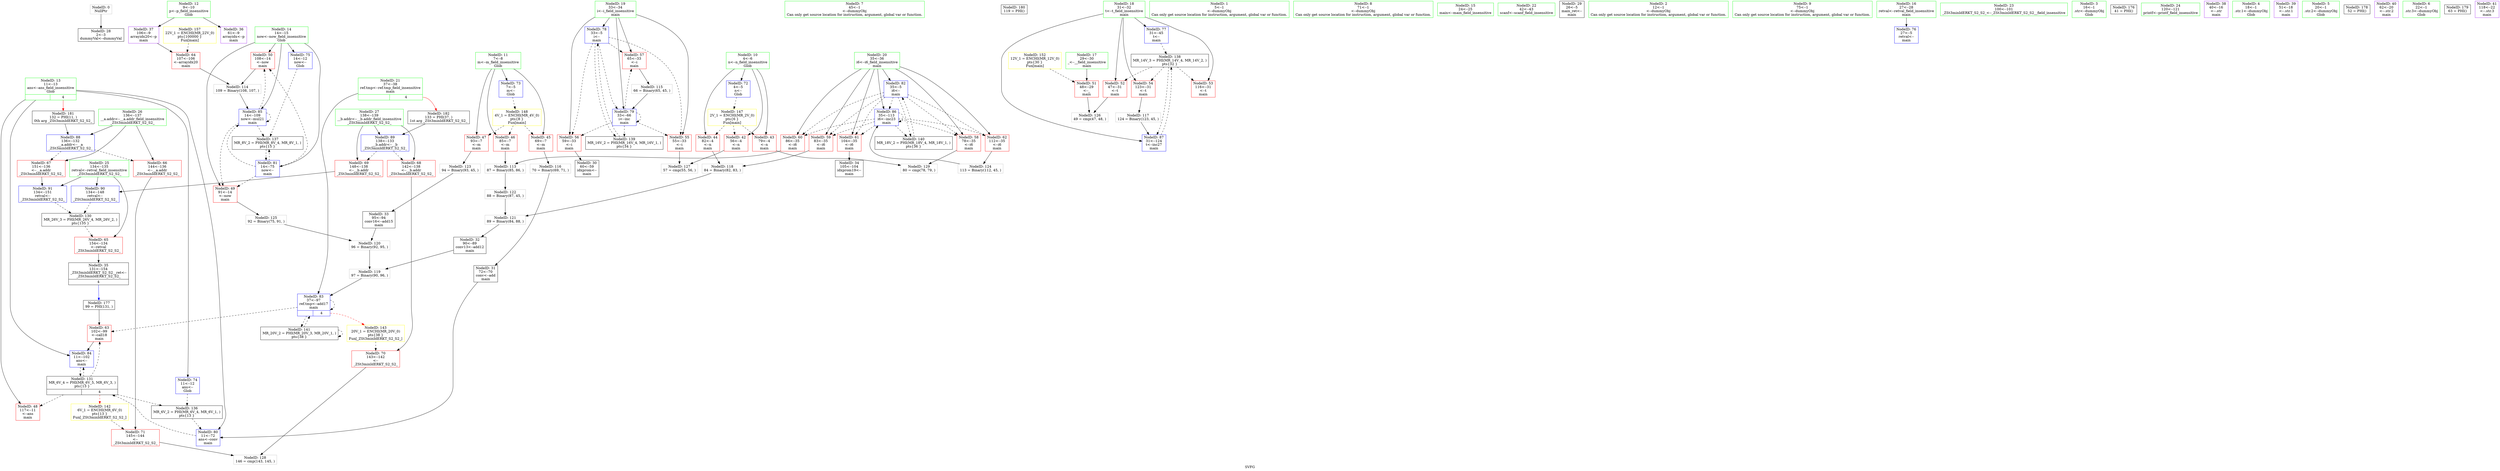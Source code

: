 digraph "SVFG" {
	label="SVFG";

	Node0x555f01f8e6f0 [shape=record,color=grey,label="{NodeID: 0\nNullPtr}"];
	Node0x555f01f8e6f0 -> Node0x555f01fa4cb0[style=solid];
	Node0x555f01fa9020 [shape=record,color=blue,label="{NodeID: 90\n134\<--148\nretval\<--\n_ZSt3minIdERKT_S2_S2_\n}"];
	Node0x555f01fa9020 -> Node0x555f01fb16b0[style=dashed];
	Node0x555f01fa3ad0 [shape=record,color=green,label="{NodeID: 7\n45\<--1\n\<--dummyObj\nCan only get source location for instruction, argument, global var or function.}"];
	Node0x555f01fbf9f0 [shape=record,color=black,label="{NodeID: 180\n119 = PHI()\n}"];
	Node0x555f01fa4060 [shape=record,color=green,label="{NodeID: 14\n14\<--15\nnow\<--now_field_insensitive\nGlob }"];
	Node0x555f01fa4060 -> Node0x555f01fa6e10[style=solid];
	Node0x555f01fa4060 -> Node0x555f01fa6ee0[style=solid];
	Node0x555f01fa4060 -> Node0x555f01fa83c0[style=solid];
	Node0x555f01fa4060 -> Node0x555f01fa88d0[style=solid];
	Node0x555f01fa4060 -> Node0x555f01fa8c10[style=solid];
	Node0x555f01fa4670 [shape=record,color=green,label="{NodeID: 21\n37\<--38\nref.tmp\<--ref.tmp_field_insensitive\nmain\n|{|<s1>4}}"];
	Node0x555f01fa4670 -> Node0x555f01fa8a70[style=solid];
	Node0x555f01fa4670:s1 -> Node0x555f01fc0390[style=solid,color=red];
	Node0x555f01fa4cb0 [shape=record,color=black,label="{NodeID: 28\n2\<--3\ndummyVal\<--dummyVal\n}"];
	Node0x555f01fab5a0 [shape=record,color=grey,label="{NodeID: 118\n84 = Binary(82, 83, )\n}"];
	Node0x555f01fab5a0 -> Node0x555f01faba20[style=solid];
	Node0x555f01fa5290 [shape=record,color=black,label="{NodeID: 35\n131\<--154\n_ZSt3minIdERKT_S2_S2__ret\<--\n_ZSt3minIdERKT_S2_S2_\n|{<s0>4}}"];
	Node0x555f01fa5290:s0 -> Node0x555f01fbf630[style=solid,color=blue];
	Node0x555f01fac020 [shape=record,color=grey,label="{NodeID: 125\n92 = Binary(75, 91, )\n}"];
	Node0x555f01fac020 -> Node0x555f01fab8a0[style=solid];
	Node0x555f01fa5840 [shape=record,color=red,label="{NodeID: 42\n56\<--4\n\<--n\nmain\n}"];
	Node0x555f01fa5840 -> Node0x555f01fac320[style=solid];
	Node0x555f01fa6e10 [shape=record,color=red,label="{NodeID: 49\n91\<--14\n\<--now\nmain\n}"];
	Node0x555f01fa6e10 -> Node0x555f01fac020[style=solid];
	Node0x555f01fb43b0 [shape=record,color=black,label="{NodeID: 139\nMR_16V_2 = PHI(MR_16V_4, MR_16V_1, )\npts\{34 \}\n}"];
	Node0x555f01fb43b0 -> Node0x555f01fa8660[style=dashed];
	Node0x555f01fa73c0 [shape=record,color=red,label="{NodeID: 56\n59\<--33\n\<--i\nmain\n}"];
	Node0x555f01fa73c0 -> Node0x555f01fa4e80[style=solid];
	Node0x555f01fa7970 [shape=record,color=red,label="{NodeID: 63\n102\<--99\n\<--call18\nmain\n}"];
	Node0x555f01fa7970 -> Node0x555f01fa8b40[style=solid];
	Node0x555f01fa7f20 [shape=record,color=red,label="{NodeID: 70\n143\<--142\n\<--\n_ZSt3minIdERKT_S2_S2_\n}"];
	Node0x555f01fa7f20 -> Node0x555f01fac4a0[style=solid];
	Node0x555f01fa8590 [shape=record,color=blue,label="{NodeID: 77\n31\<--45\nt\<--\nmain\n}"];
	Node0x555f01fa8590 -> Node0x555f01fb3eb0[style=dashed];
	Node0x555f01fa8b40 [shape=record,color=blue,label="{NodeID: 84\n11\<--102\nans\<--\nmain\n}"];
	Node0x555f01fa8b40 -> Node0x555f01fb1bb0[style=dashed];
	Node0x555f01f8d5b0 [shape=record,color=green,label="{NodeID: 1\n5\<--1\n\<--dummyObj\nCan only get source location for instruction, argument, global var or function.}"];
	Node0x555f01fa90f0 [shape=record,color=blue,label="{NodeID: 91\n134\<--151\nretval\<--\n_ZSt3minIdERKT_S2_S2_\n}"];
	Node0x555f01fa90f0 -> Node0x555f01fb16b0[style=dashed];
	Node0x555f01fa3b60 [shape=record,color=green,label="{NodeID: 8\n71\<--1\n\<--dummyObj\nCan only get source location for instruction, argument, global var or function.}"];
	Node0x555f01fc01a0 [shape=record,color=black,label="{NodeID: 181\n132 = PHI(11, )\n0th arg _ZSt3minIdERKT_S2_S2_ }"];
	Node0x555f01fc01a0 -> Node0x555f01fa8e80[style=solid];
	Node0x555f01fa4160 [shape=record,color=green,label="{NodeID: 15\n24\<--25\nmain\<--main_field_insensitive\n}"];
	Node0x555f01fa4740 [shape=record,color=green,label="{NodeID: 22\n42\<--43\nscanf\<--scanf_field_insensitive\n}"];
	Node0x555f01fa4db0 [shape=record,color=black,label="{NodeID: 29\n26\<--5\nmain_ret\<--\nmain\n}"];
	Node0x555f01fab720 [shape=record,color=grey,label="{NodeID: 119\n97 = Binary(90, 96, )\n}"];
	Node0x555f01fab720 -> Node0x555f01fa8a70[style=solid];
	Node0x555f01fa5360 [shape=record,color=purple,label="{NodeID: 36\n61\<--9\narrayidx\<--p\nmain\n}"];
	Node0x555f01fac1a0 [shape=record,color=grey,label="{NodeID: 126\n49 = cmp(47, 48, )\n}"];
	Node0x555f01fa5910 [shape=record,color=red,label="{NodeID: 43\n79\<--4\n\<--n\nmain\n}"];
	Node0x555f01fa5910 -> Node0x555f01fac620[style=solid];
	Node0x555f01fa6ee0 [shape=record,color=red,label="{NodeID: 50\n108\<--14\n\<--now\nmain\n}"];
	Node0x555f01fa6ee0 -> Node0x555f01faafa0[style=solid];
	Node0x555f01fb48b0 [shape=record,color=black,label="{NodeID: 140\nMR_18V_2 = PHI(MR_18V_4, MR_18V_1, )\npts\{36 \}\n}"];
	Node0x555f01fb48b0 -> Node0x555f01fa89a0[style=dashed];
	Node0x555f01fa7490 [shape=record,color=red,label="{NodeID: 57\n65\<--33\n\<--i\nmain\n}"];
	Node0x555f01fa7490 -> Node0x555f01fab120[style=solid];
	Node0x555f01fb6150 [shape=record,color=yellow,style=double,label="{NodeID: 147\n2V_1 = ENCHI(MR_2V_0)\npts\{6 \}\nFun[main]}"];
	Node0x555f01fb6150 -> Node0x555f01fa5840[style=dashed];
	Node0x555f01fb6150 -> Node0x555f01fa5910[style=dashed];
	Node0x555f01fb6150 -> Node0x555f01fa59e0[style=dashed];
	Node0x555f01fa7a40 [shape=record,color=red,label="{NodeID: 64\n107\<--106\n\<--arrayidx20\nmain\n}"];
	Node0x555f01fa7a40 -> Node0x555f01faafa0[style=solid];
	Node0x555f01fa7ff0 [shape=record,color=red,label="{NodeID: 71\n145\<--144\n\<--\n_ZSt3minIdERKT_S2_S2_\n}"];
	Node0x555f01fa7ff0 -> Node0x555f01fac4a0[style=solid];
	Node0x555f01fa8660 [shape=record,color=blue,label="{NodeID: 78\n33\<--5\ni\<--\nmain\n}"];
	Node0x555f01fa8660 -> Node0x555f01fa72f0[style=dashed];
	Node0x555f01fa8660 -> Node0x555f01fa73c0[style=dashed];
	Node0x555f01fa8660 -> Node0x555f01fa7490[style=dashed];
	Node0x555f01fa8660 -> Node0x555f01fa8730[style=dashed];
	Node0x555f01fa8660 -> Node0x555f01fb43b0[style=dashed];
	Node0x555f01fa8c10 [shape=record,color=blue,label="{NodeID: 85\n14\<--109\nnow\<--mul21\nmain\n}"];
	Node0x555f01fa8c10 -> Node0x555f01fa6e10[style=dashed];
	Node0x555f01fa8c10 -> Node0x555f01fa6ee0[style=dashed];
	Node0x555f01fa8c10 -> Node0x555f01fa8c10[style=dashed];
	Node0x555f01fa8c10 -> Node0x555f01fb39b0[style=dashed];
	Node0x555f01fa3050 [shape=record,color=green,label="{NodeID: 2\n12\<--1\n\<--dummyObj\nCan only get source location for instruction, argument, global var or function.}"];
	Node0x555f01fa3c20 [shape=record,color=green,label="{NodeID: 9\n75\<--1\n\<--dummyObj\nCan only get source location for instruction, argument, global var or function.}"];
	Node0x555f01fc0390 [shape=record,color=black,label="{NodeID: 182\n133 = PHI(37, )\n1st arg _ZSt3minIdERKT_S2_S2_ }"];
	Node0x555f01fc0390 -> Node0x555f01fa8f50[style=solid];
	Node0x555f01fa4260 [shape=record,color=green,label="{NodeID: 16\n27\<--28\nretval\<--retval_field_insensitive\nmain\n}"];
	Node0x555f01fa4260 -> Node0x555f01fa84c0[style=solid];
	Node0x555f01fa4840 [shape=record,color=green,label="{NodeID: 23\n100\<--101\n_ZSt3minIdERKT_S2_S2_\<--_ZSt3minIdERKT_S2_S2__field_insensitive\n}"];
	Node0x555f01faae20 [shape=record,color=grey,label="{NodeID: 113\n87 = Binary(85, 86, )\n}"];
	Node0x555f01faae20 -> Node0x555f01fabba0[style=solid];
	Node0x555f01fa4e80 [shape=record,color=black,label="{NodeID: 30\n60\<--59\nidxprom\<--\nmain\n}"];
	Node0x555f01fab8a0 [shape=record,color=grey,label="{NodeID: 120\n96 = Binary(92, 95, )\n}"];
	Node0x555f01fab8a0 -> Node0x555f01fab720[style=solid];
	Node0x555f01fa5430 [shape=record,color=purple,label="{NodeID: 37\n106\<--9\narrayidx20\<--p\nmain\n}"];
	Node0x555f01fa5430 -> Node0x555f01fa7a40[style=solid];
	Node0x555f01fac320 [shape=record,color=grey,label="{NodeID: 127\n57 = cmp(55, 56, )\n}"];
	Node0x555f01fa59e0 [shape=record,color=red,label="{NodeID: 44\n82\<--4\n\<--n\nmain\n}"];
	Node0x555f01fa59e0 -> Node0x555f01fab5a0[style=solid];
	Node0x555f01fa6fb0 [shape=record,color=red,label="{NodeID: 51\n48\<--29\n\<--_\nmain\n}"];
	Node0x555f01fa6fb0 -> Node0x555f01fac1a0[style=solid];
	Node0x555f01fb4db0 [shape=record,color=black,label="{NodeID: 141\nMR_20V_2 = PHI(MR_20V_3, MR_20V_1, )\npts\{38 \}\n}"];
	Node0x555f01fb4db0 -> Node0x555f01fa8a70[style=dashed];
	Node0x555f01fb4db0 -> Node0x555f01fb4db0[style=dashed];
	Node0x555f01fa7560 [shape=record,color=red,label="{NodeID: 58\n78\<--35\n\<--i6\nmain\n}"];
	Node0x555f01fa7560 -> Node0x555f01fac620[style=solid];
	Node0x555f01fb6260 [shape=record,color=yellow,style=double,label="{NodeID: 148\n4V_1 = ENCHI(MR_4V_0)\npts\{8 \}\nFun[main]}"];
	Node0x555f01fb6260 -> Node0x555f01fa5ab0[style=dashed];
	Node0x555f01fb6260 -> Node0x555f01fa5b80[style=dashed];
	Node0x555f01fb6260 -> Node0x555f01fa5c50[style=dashed];
	Node0x555f01fa7b10 [shape=record,color=red,label="{NodeID: 65\n154\<--134\n\<--retval\n_ZSt3minIdERKT_S2_S2_\n}"];
	Node0x555f01fa7b10 -> Node0x555f01fa5290[style=solid];
	Node0x555f01fa80c0 [shape=record,color=blue,label="{NodeID: 72\n4\<--5\nn\<--\nGlob }"];
	Node0x555f01fa80c0 -> Node0x555f01fb6150[style=dashed];
	Node0x555f01fa8730 [shape=record,color=blue,label="{NodeID: 79\n33\<--66\ni\<--inc\nmain\n}"];
	Node0x555f01fa8730 -> Node0x555f01fa72f0[style=dashed];
	Node0x555f01fa8730 -> Node0x555f01fa73c0[style=dashed];
	Node0x555f01fa8730 -> Node0x555f01fa7490[style=dashed];
	Node0x555f01fa8730 -> Node0x555f01fa8730[style=dashed];
	Node0x555f01fa8730 -> Node0x555f01fb43b0[style=dashed];
	Node0x555f01fa8ce0 [shape=record,color=blue,label="{NodeID: 86\n35\<--113\ni6\<--inc23\nmain\n}"];
	Node0x555f01fa8ce0 -> Node0x555f01fa7560[style=dashed];
	Node0x555f01fa8ce0 -> Node0x555f01fa7630[style=dashed];
	Node0x555f01fa8ce0 -> Node0x555f01fa7700[style=dashed];
	Node0x555f01fa8ce0 -> Node0x555f01fa77d0[style=dashed];
	Node0x555f01fa8ce0 -> Node0x555f01fa78a0[style=dashed];
	Node0x555f01fa8ce0 -> Node0x555f01fa8ce0[style=dashed];
	Node0x555f01fa8ce0 -> Node0x555f01fb48b0[style=dashed];
	Node0x555f01fa30e0 [shape=record,color=green,label="{NodeID: 3\n16\<--1\n.str\<--dummyObj\nGlob }"];
	Node0x555f01e264e0 [shape=record,color=black,label="{NodeID: 176\n41 = PHI()\n}"];
	Node0x555f01fa3ce0 [shape=record,color=green,label="{NodeID: 10\n4\<--6\nn\<--n_field_insensitive\nGlob }"];
	Node0x555f01fa3ce0 -> Node0x555f01fa5840[style=solid];
	Node0x555f01fa3ce0 -> Node0x555f01fa5910[style=solid];
	Node0x555f01fa3ce0 -> Node0x555f01fa59e0[style=solid];
	Node0x555f01fa3ce0 -> Node0x555f01fa80c0[style=solid];
	Node0x555f01fa4330 [shape=record,color=green,label="{NodeID: 17\n29\<--30\n_\<--__field_insensitive\nmain\n}"];
	Node0x555f01fa4330 -> Node0x555f01fa6fb0[style=solid];
	Node0x555f01fa4940 [shape=record,color=green,label="{NodeID: 24\n120\<--121\nprintf\<--printf_field_insensitive\n}"];
	Node0x555f01faafa0 [shape=record,color=grey,label="{NodeID: 114\n109 = Binary(108, 107, )\n}"];
	Node0x555f01faafa0 -> Node0x555f01fa8c10[style=solid];
	Node0x555f01fa4f50 [shape=record,color=black,label="{NodeID: 31\n72\<--70\nconv\<--add\nmain\n}"];
	Node0x555f01fa4f50 -> Node0x555f01fa8800[style=solid];
	Node0x555f01faba20 [shape=record,color=grey,label="{NodeID: 121\n89 = Binary(84, 88, )\n}"];
	Node0x555f01faba20 -> Node0x555f01fa5020[style=solid];
	Node0x555f01fa5500 [shape=record,color=purple,label="{NodeID: 38\n40\<--16\n\<--.str\nmain\n}"];
	Node0x555f01fac4a0 [shape=record,color=grey,label="{NodeID: 128\n146 = cmp(143, 145, )\n}"];
	Node0x555f01fa5ab0 [shape=record,color=red,label="{NodeID: 45\n69\<--7\n\<--m\nmain\n}"];
	Node0x555f01fa5ab0 -> Node0x555f01fab2a0[style=solid];
	Node0x555f01fa7080 [shape=record,color=red,label="{NodeID: 52\n47\<--31\n\<--t\nmain\n}"];
	Node0x555f01fa7080 -> Node0x555f01fac1a0[style=solid];
	Node0x555f01fb52b0 [shape=record,color=yellow,style=double,label="{NodeID: 142\n6V_1 = ENCHI(MR_6V_0)\npts\{13 \}\nFun[_ZSt3minIdERKT_S2_S2_]}"];
	Node0x555f01fb52b0 -> Node0x555f01fa7ff0[style=dashed];
	Node0x555f01fa7630 [shape=record,color=red,label="{NodeID: 59\n83\<--35\n\<--i6\nmain\n}"];
	Node0x555f01fa7630 -> Node0x555f01fab5a0[style=solid];
	Node0x555f01fa7be0 [shape=record,color=red,label="{NodeID: 66\n144\<--136\n\<--__a.addr\n_ZSt3minIdERKT_S2_S2_\n}"];
	Node0x555f01fa7be0 -> Node0x555f01fa7ff0[style=solid];
	Node0x555f01fa81c0 [shape=record,color=blue,label="{NodeID: 73\n7\<--5\nm\<--\nGlob }"];
	Node0x555f01fa81c0 -> Node0x555f01fb6260[style=dashed];
	Node0x555f01fa8800 [shape=record,color=blue,label="{NodeID: 80\n11\<--72\nans\<--conv\nmain\n}"];
	Node0x555f01fa8800 -> Node0x555f01fb1bb0[style=dashed];
	Node0x555f01fa8db0 [shape=record,color=blue,label="{NodeID: 87\n31\<--124\nt\<--inc27\nmain\n}"];
	Node0x555f01fa8db0 -> Node0x555f01fb3eb0[style=dashed];
	Node0x555f01fa3170 [shape=record,color=green,label="{NodeID: 4\n18\<--1\n.str.1\<--dummyObj\nGlob }"];
	Node0x555f01fbf630 [shape=record,color=black,label="{NodeID: 177\n99 = PHI(131, )\n}"];
	Node0x555f01fbf630 -> Node0x555f01fa7970[style=solid];
	Node0x555f01fa3da0 [shape=record,color=green,label="{NodeID: 11\n7\<--8\nm\<--m_field_insensitive\nGlob }"];
	Node0x555f01fa3da0 -> Node0x555f01fa5ab0[style=solid];
	Node0x555f01fa3da0 -> Node0x555f01fa5b80[style=solid];
	Node0x555f01fa3da0 -> Node0x555f01fa5c50[style=solid];
	Node0x555f01fa3da0 -> Node0x555f01fa81c0[style=solid];
	Node0x555f01fa4400 [shape=record,color=green,label="{NodeID: 18\n31\<--32\nt\<--t_field_insensitive\nmain\n}"];
	Node0x555f01fa4400 -> Node0x555f01fa7080[style=solid];
	Node0x555f01fa4400 -> Node0x555f01fa7150[style=solid];
	Node0x555f01fa4400 -> Node0x555f01fa7220[style=solid];
	Node0x555f01fa4400 -> Node0x555f01fa8590[style=solid];
	Node0x555f01fa4400 -> Node0x555f01fa8db0[style=solid];
	Node0x555f01fa4a40 [shape=record,color=green,label="{NodeID: 25\n134\<--135\nretval\<--retval_field_insensitive\n_ZSt3minIdERKT_S2_S2_\n}"];
	Node0x555f01fa4a40 -> Node0x555f01fa7b10[style=solid];
	Node0x555f01fa4a40 -> Node0x555f01fa9020[style=solid];
	Node0x555f01fa4a40 -> Node0x555f01fa90f0[style=solid];
	Node0x555f01fab120 [shape=record,color=grey,label="{NodeID: 115\n66 = Binary(65, 45, )\n}"];
	Node0x555f01fab120 -> Node0x555f01fa8730[style=solid];
	Node0x555f01fa5020 [shape=record,color=black,label="{NodeID: 32\n90\<--89\nconv13\<--add12\nmain\n}"];
	Node0x555f01fa5020 -> Node0x555f01fab720[style=solid];
	Node0x555f01fabba0 [shape=record,color=grey,label="{NodeID: 122\n88 = Binary(87, 45, )\n}"];
	Node0x555f01fabba0 -> Node0x555f01faba20[style=solid];
	Node0x555f01fa55d0 [shape=record,color=purple,label="{NodeID: 39\n51\<--18\n\<--.str.1\nmain\n}"];
	Node0x555f01fac620 [shape=record,color=grey,label="{NodeID: 129\n80 = cmp(78, 79, )\n}"];
	Node0x555f01fa5b80 [shape=record,color=red,label="{NodeID: 46\n85\<--7\n\<--m\nmain\n}"];
	Node0x555f01fa5b80 -> Node0x555f01faae20[style=solid];
	Node0x555f01fb34b0 [shape=record,color=black,label="{NodeID: 136\nMR_6V_2 = PHI(MR_6V_4, MR_6V_1, )\npts\{13 \}\n}"];
	Node0x555f01fb34b0 -> Node0x555f01fa8800[style=dashed];
	Node0x555f01fa7150 [shape=record,color=red,label="{NodeID: 53\n116\<--31\n\<--t\nmain\n}"];
	Node0x555f01fb5dd0 [shape=record,color=yellow,style=double,label="{NodeID: 143\n20V_1 = ENCHI(MR_20V_0)\npts\{38 \}\nFun[_ZSt3minIdERKT_S2_S2_]}"];
	Node0x555f01fb5dd0 -> Node0x555f01fa7f20[style=dashed];
	Node0x555f01fa7700 [shape=record,color=red,label="{NodeID: 60\n86\<--35\n\<--i6\nmain\n}"];
	Node0x555f01fa7700 -> Node0x555f01faae20[style=solid];
	Node0x555f01fa7cb0 [shape=record,color=red,label="{NodeID: 67\n151\<--136\n\<--__a.addr\n_ZSt3minIdERKT_S2_S2_\n}"];
	Node0x555f01fa7cb0 -> Node0x555f01fa90f0[style=solid];
	Node0x555f01fb6a40 [shape=record,color=yellow,style=double,label="{NodeID: 157\n22V_1 = ENCHI(MR_22V_0)\npts\{100000 \}\nFun[main]}"];
	Node0x555f01fb6a40 -> Node0x555f01fa7a40[style=dashed];
	Node0x555f01fa82c0 [shape=record,color=blue,label="{NodeID: 74\n11\<--12\nans\<--\nGlob }"];
	Node0x555f01fa82c0 -> Node0x555f01fb34b0[style=dashed];
	Node0x555f01fa88d0 [shape=record,color=blue,label="{NodeID: 81\n14\<--75\nnow\<--\nmain\n}"];
	Node0x555f01fa88d0 -> Node0x555f01fa6e10[style=dashed];
	Node0x555f01fa88d0 -> Node0x555f01fa6ee0[style=dashed];
	Node0x555f01fa88d0 -> Node0x555f01fa8c10[style=dashed];
	Node0x555f01fa88d0 -> Node0x555f01fb39b0[style=dashed];
	Node0x555f01fa8e80 [shape=record,color=blue,label="{NodeID: 88\n136\<--132\n__a.addr\<--__a\n_ZSt3minIdERKT_S2_S2_\n}"];
	Node0x555f01fa8e80 -> Node0x555f01fa7be0[style=dashed];
	Node0x555f01fa8e80 -> Node0x555f01fa7cb0[style=dashed];
	Node0x555f01fa3200 [shape=record,color=green,label="{NodeID: 5\n20\<--1\n.str.2\<--dummyObj\nGlob }"];
	Node0x555f01fbf820 [shape=record,color=black,label="{NodeID: 178\n52 = PHI()\n}"];
	Node0x555f01fa3e60 [shape=record,color=green,label="{NodeID: 12\n9\<--10\np\<--p_field_insensitive\nGlob }"];
	Node0x555f01fa3e60 -> Node0x555f01fa5360[style=solid];
	Node0x555f01fa3e60 -> Node0x555f01fa5430[style=solid];
	Node0x555f01fa44d0 [shape=record,color=green,label="{NodeID: 19\n33\<--34\ni\<--i_field_insensitive\nmain\n}"];
	Node0x555f01fa44d0 -> Node0x555f01fa72f0[style=solid];
	Node0x555f01fa44d0 -> Node0x555f01fa73c0[style=solid];
	Node0x555f01fa44d0 -> Node0x555f01fa7490[style=solid];
	Node0x555f01fa44d0 -> Node0x555f01fa8660[style=solid];
	Node0x555f01fa44d0 -> Node0x555f01fa8730[style=solid];
	Node0x555f01fa4b10 [shape=record,color=green,label="{NodeID: 26\n136\<--137\n__a.addr\<--__a.addr_field_insensitive\n_ZSt3minIdERKT_S2_S2_\n}"];
	Node0x555f01fa4b10 -> Node0x555f01fa7be0[style=solid];
	Node0x555f01fa4b10 -> Node0x555f01fa7cb0[style=solid];
	Node0x555f01fa4b10 -> Node0x555f01fa8e80[style=solid];
	Node0x555f01fab2a0 [shape=record,color=grey,label="{NodeID: 116\n70 = Binary(69, 71, )\n}"];
	Node0x555f01fab2a0 -> Node0x555f01fa4f50[style=solid];
	Node0x555f01fa50f0 [shape=record,color=black,label="{NodeID: 33\n95\<--94\nconv16\<--add15\nmain\n}"];
	Node0x555f01fa50f0 -> Node0x555f01fab8a0[style=solid];
	Node0x555f01fabd20 [shape=record,color=grey,label="{NodeID: 123\n94 = Binary(93, 45, )\n}"];
	Node0x555f01fabd20 -> Node0x555f01fa50f0[style=solid];
	Node0x555f01fa56a0 [shape=record,color=purple,label="{NodeID: 40\n62\<--20\n\<--.str.2\nmain\n}"];
	Node0x555f01fb16b0 [shape=record,color=black,label="{NodeID: 130\nMR_26V_3 = PHI(MR_26V_4, MR_26V_2, )\npts\{135 \}\n}"];
	Node0x555f01fb16b0 -> Node0x555f01fa7b10[style=dashed];
	Node0x555f01fa5c50 [shape=record,color=red,label="{NodeID: 47\n93\<--7\n\<--m\nmain\n}"];
	Node0x555f01fa5c50 -> Node0x555f01fabd20[style=solid];
	Node0x555f01fb39b0 [shape=record,color=black,label="{NodeID: 137\nMR_8V_2 = PHI(MR_8V_4, MR_8V_1, )\npts\{15 \}\n}"];
	Node0x555f01fb39b0 -> Node0x555f01fa88d0[style=dashed];
	Node0x555f01fa7220 [shape=record,color=red,label="{NodeID: 54\n123\<--31\n\<--t\nmain\n}"];
	Node0x555f01fa7220 -> Node0x555f01fab420[style=solid];
	Node0x555f01fa77d0 [shape=record,color=red,label="{NodeID: 61\n104\<--35\n\<--i6\nmain\n}"];
	Node0x555f01fa77d0 -> Node0x555f01fa51c0[style=solid];
	Node0x555f01fa7d80 [shape=record,color=red,label="{NodeID: 68\n142\<--138\n\<--__b.addr\n_ZSt3minIdERKT_S2_S2_\n}"];
	Node0x555f01fa7d80 -> Node0x555f01fa7f20[style=solid];
	Node0x555f01fa83c0 [shape=record,color=blue,label="{NodeID: 75\n14\<--12\nnow\<--\nGlob }"];
	Node0x555f01fa83c0 -> Node0x555f01fb39b0[style=dashed];
	Node0x555f01fa89a0 [shape=record,color=blue,label="{NodeID: 82\n35\<--5\ni6\<--\nmain\n}"];
	Node0x555f01fa89a0 -> Node0x555f01fa7560[style=dashed];
	Node0x555f01fa89a0 -> Node0x555f01fa7630[style=dashed];
	Node0x555f01fa89a0 -> Node0x555f01fa7700[style=dashed];
	Node0x555f01fa89a0 -> Node0x555f01fa77d0[style=dashed];
	Node0x555f01fa89a0 -> Node0x555f01fa78a0[style=dashed];
	Node0x555f01fa89a0 -> Node0x555f01fa8ce0[style=dashed];
	Node0x555f01fa89a0 -> Node0x555f01fb48b0[style=dashed];
	Node0x555f01fa8f50 [shape=record,color=blue,label="{NodeID: 89\n138\<--133\n__b.addr\<--__b\n_ZSt3minIdERKT_S2_S2_\n}"];
	Node0x555f01fa8f50 -> Node0x555f01fa7d80[style=dashed];
	Node0x555f01fa8f50 -> Node0x555f01fa7e50[style=dashed];
	Node0x555f01fa3a40 [shape=record,color=green,label="{NodeID: 6\n22\<--1\n.str.3\<--dummyObj\nGlob }"];
	Node0x555f01fbf8f0 [shape=record,color=black,label="{NodeID: 179\n63 = PHI()\n}"];
	Node0x555f01fa3f60 [shape=record,color=green,label="{NodeID: 13\n11\<--13\nans\<--ans_field_insensitive\nGlob |{|<s4>4}}"];
	Node0x555f01fa3f60 -> Node0x555f01fa6d40[style=solid];
	Node0x555f01fa3f60 -> Node0x555f01fa82c0[style=solid];
	Node0x555f01fa3f60 -> Node0x555f01fa8800[style=solid];
	Node0x555f01fa3f60 -> Node0x555f01fa8b40[style=solid];
	Node0x555f01fa3f60:s4 -> Node0x555f01fc01a0[style=solid,color=red];
	Node0x555f01fa45a0 [shape=record,color=green,label="{NodeID: 20\n35\<--36\ni6\<--i6_field_insensitive\nmain\n}"];
	Node0x555f01fa45a0 -> Node0x555f01fa7560[style=solid];
	Node0x555f01fa45a0 -> Node0x555f01fa7630[style=solid];
	Node0x555f01fa45a0 -> Node0x555f01fa7700[style=solid];
	Node0x555f01fa45a0 -> Node0x555f01fa77d0[style=solid];
	Node0x555f01fa45a0 -> Node0x555f01fa78a0[style=solid];
	Node0x555f01fa45a0 -> Node0x555f01fa89a0[style=solid];
	Node0x555f01fa45a0 -> Node0x555f01fa8ce0[style=solid];
	Node0x555f01fa4be0 [shape=record,color=green,label="{NodeID: 27\n138\<--139\n__b.addr\<--__b.addr_field_insensitive\n_ZSt3minIdERKT_S2_S2_\n}"];
	Node0x555f01fa4be0 -> Node0x555f01fa7d80[style=solid];
	Node0x555f01fa4be0 -> Node0x555f01fa7e50[style=solid];
	Node0x555f01fa4be0 -> Node0x555f01fa8f50[style=solid];
	Node0x555f01fab420 [shape=record,color=grey,label="{NodeID: 117\n124 = Binary(123, 45, )\n}"];
	Node0x555f01fab420 -> Node0x555f01fa8db0[style=solid];
	Node0x555f01fa51c0 [shape=record,color=black,label="{NodeID: 34\n105\<--104\nidxprom19\<--\nmain\n}"];
	Node0x555f01fabea0 [shape=record,color=grey,label="{NodeID: 124\n113 = Binary(112, 45, )\n}"];
	Node0x555f01fabea0 -> Node0x555f01fa8ce0[style=solid];
	Node0x555f01fa5770 [shape=record,color=purple,label="{NodeID: 41\n118\<--22\n\<--.str.3\nmain\n}"];
	Node0x555f01fb1bb0 [shape=record,color=black,label="{NodeID: 131\nMR_6V_4 = PHI(MR_6V_5, MR_6V_3, )\npts\{13 \}\n|{|<s4>4}}"];
	Node0x555f01fb1bb0 -> Node0x555f01fa6d40[style=dashed];
	Node0x555f01fb1bb0 -> Node0x555f01fa7970[style=dashed];
	Node0x555f01fb1bb0 -> Node0x555f01fa8b40[style=dashed];
	Node0x555f01fb1bb0 -> Node0x555f01fb34b0[style=dashed];
	Node0x555f01fb1bb0:s4 -> Node0x555f01fb52b0[style=dashed,color=red];
	Node0x555f01fa6d40 [shape=record,color=red,label="{NodeID: 48\n117\<--11\n\<--ans\nmain\n}"];
	Node0x555f01fb3eb0 [shape=record,color=black,label="{NodeID: 138\nMR_14V_3 = PHI(MR_14V_4, MR_14V_2, )\npts\{32 \}\n}"];
	Node0x555f01fb3eb0 -> Node0x555f01fa7080[style=dashed];
	Node0x555f01fb3eb0 -> Node0x555f01fa7150[style=dashed];
	Node0x555f01fb3eb0 -> Node0x555f01fa7220[style=dashed];
	Node0x555f01fb3eb0 -> Node0x555f01fa8db0[style=dashed];
	Node0x555f01fa72f0 [shape=record,color=red,label="{NodeID: 55\n55\<--33\n\<--i\nmain\n}"];
	Node0x555f01fa72f0 -> Node0x555f01fac320[style=solid];
	Node0x555f01fa78a0 [shape=record,color=red,label="{NodeID: 62\n112\<--35\n\<--i6\nmain\n}"];
	Node0x555f01fa78a0 -> Node0x555f01fabea0[style=solid];
	Node0x555f01fb65e0 [shape=record,color=yellow,style=double,label="{NodeID: 152\n12V_1 = ENCHI(MR_12V_0)\npts\{30 \}\nFun[main]}"];
	Node0x555f01fb65e0 -> Node0x555f01fa6fb0[style=dashed];
	Node0x555f01fa7e50 [shape=record,color=red,label="{NodeID: 69\n148\<--138\n\<--__b.addr\n_ZSt3minIdERKT_S2_S2_\n}"];
	Node0x555f01fa7e50 -> Node0x555f01fa9020[style=solid];
	Node0x555f01fa84c0 [shape=record,color=blue,label="{NodeID: 76\n27\<--5\nretval\<--\nmain\n}"];
	Node0x555f01fa8a70 [shape=record,color=blue,label="{NodeID: 83\n37\<--97\nref.tmp\<--add17\nmain\n|{|<s3>4}}"];
	Node0x555f01fa8a70 -> Node0x555f01fa7970[style=dashed];
	Node0x555f01fa8a70 -> Node0x555f01fa8a70[style=dashed];
	Node0x555f01fa8a70 -> Node0x555f01fb4db0[style=dashed];
	Node0x555f01fa8a70:s3 -> Node0x555f01fb5dd0[style=dashed,color=red];
}
